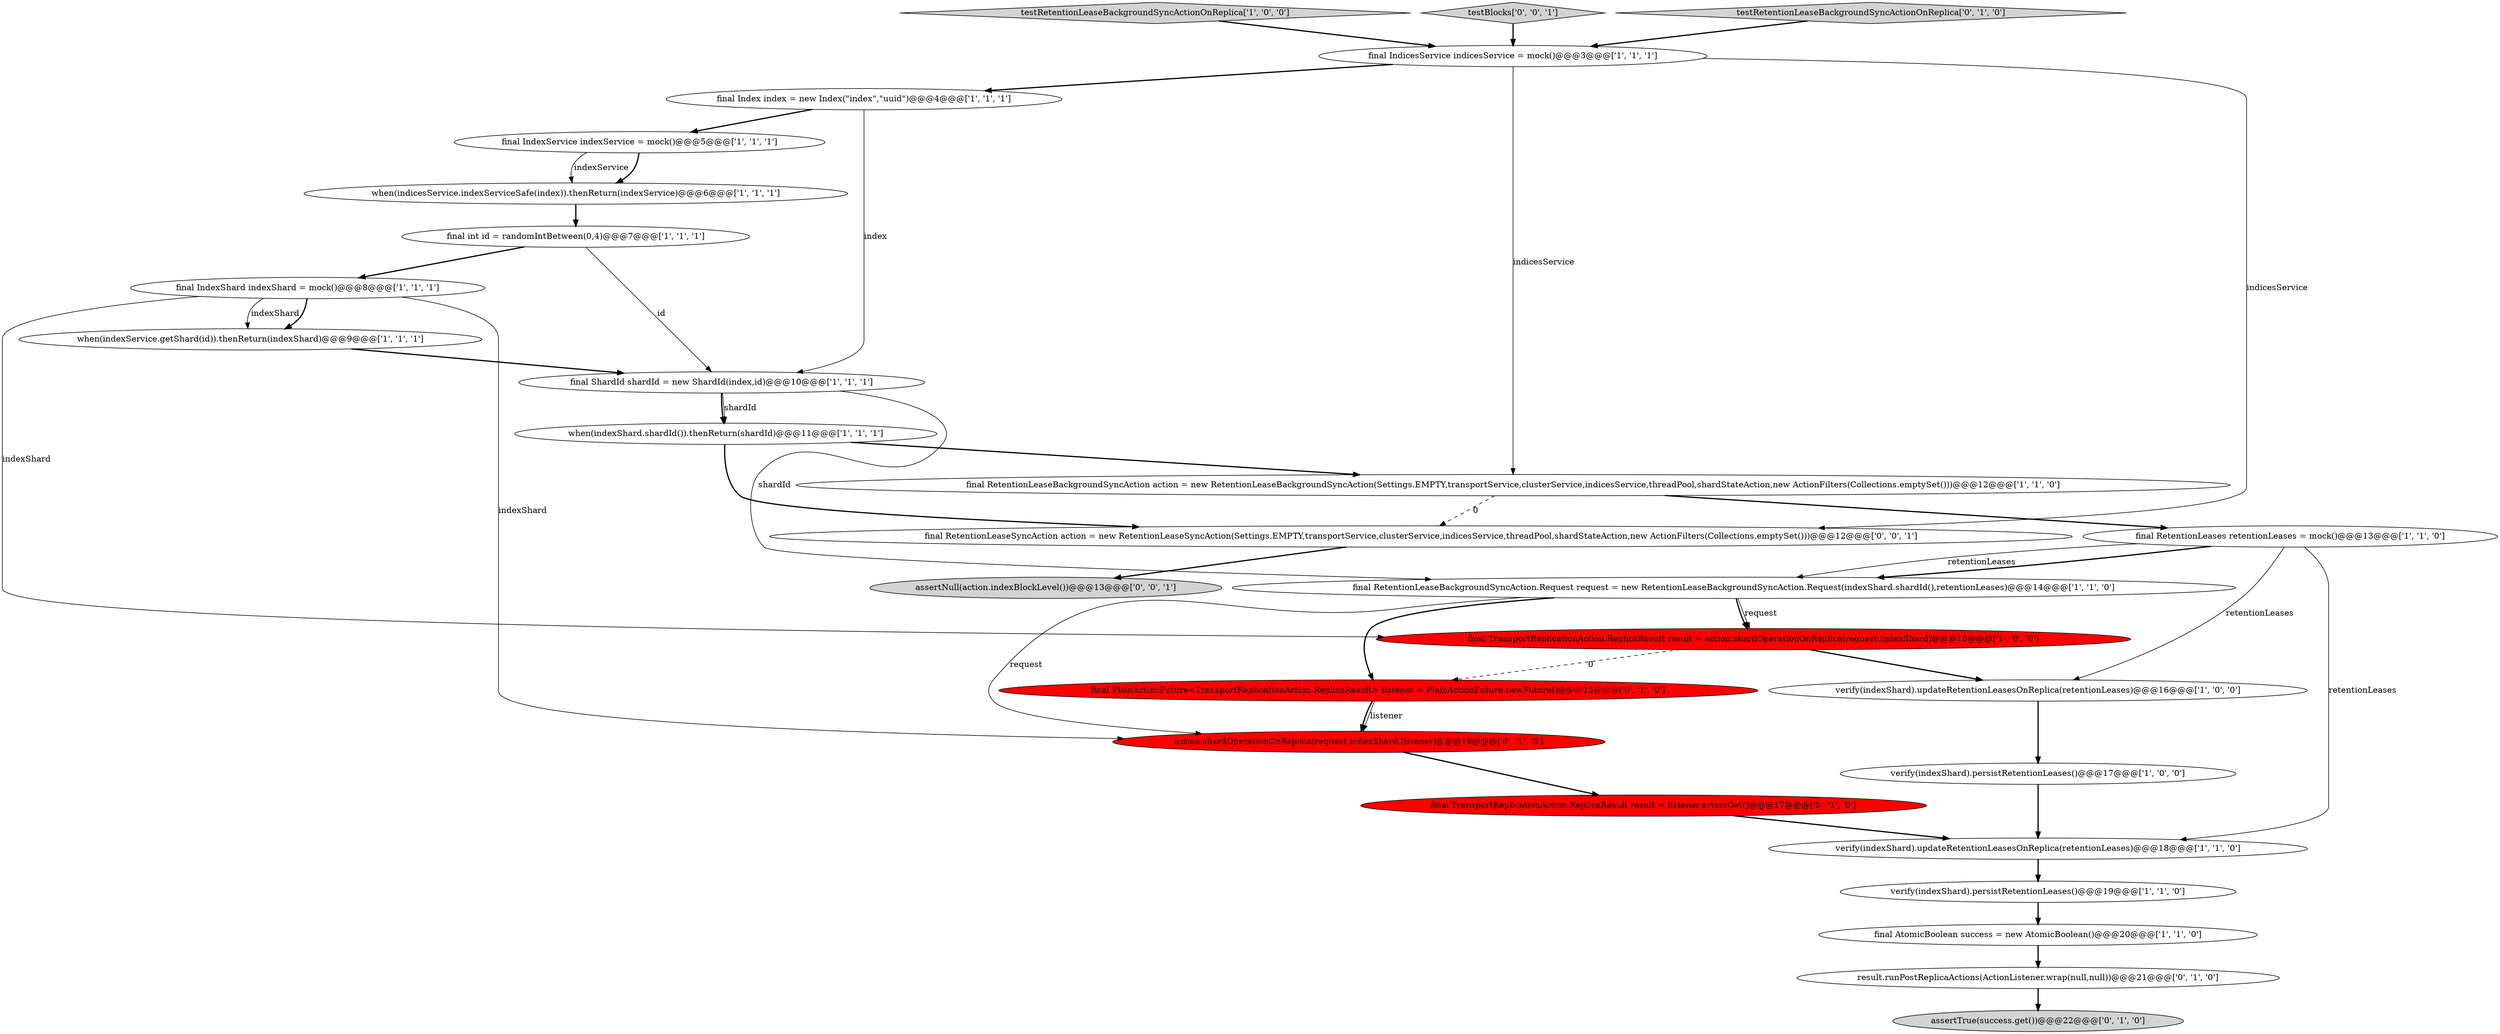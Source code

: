 digraph {
7 [style = filled, label = "final TransportReplicationAction.ReplicaResult result = action.shardOperationOnReplica(request,indexShard)@@@15@@@['1', '0', '0']", fillcolor = red, shape = ellipse image = "AAA1AAABBB1BBB"];
14 [style = filled, label = "final IndexService indexService = mock()@@@5@@@['1', '1', '1']", fillcolor = white, shape = ellipse image = "AAA0AAABBB1BBB"];
8 [style = filled, label = "testRetentionLeaseBackgroundSyncActionOnReplica['1', '0', '0']", fillcolor = lightgray, shape = diamond image = "AAA0AAABBB1BBB"];
23 [style = filled, label = "assertTrue(success.get())@@@22@@@['0', '1', '0']", fillcolor = lightgray, shape = ellipse image = "AAA0AAABBB2BBB"];
26 [style = filled, label = "assertNull(action.indexBlockLevel())@@@13@@@['0', '0', '1']", fillcolor = lightgray, shape = ellipse image = "AAA0AAABBB3BBB"];
4 [style = filled, label = "verify(indexShard).persistRetentionLeases()@@@19@@@['1', '1', '0']", fillcolor = white, shape = ellipse image = "AAA0AAABBB1BBB"];
6 [style = filled, label = "final AtomicBoolean success = new AtomicBoolean()@@@20@@@['1', '1', '0']", fillcolor = white, shape = ellipse image = "AAA0AAABBB1BBB"];
19 [style = filled, label = "action.shardOperationOnReplica(request,indexShard,listener)@@@16@@@['0', '1', '0']", fillcolor = red, shape = ellipse image = "AAA1AAABBB2BBB"];
3 [style = filled, label = "final ShardId shardId = new ShardId(index,id)@@@10@@@['1', '1', '1']", fillcolor = white, shape = ellipse image = "AAA0AAABBB1BBB"];
11 [style = filled, label = "verify(indexShard).persistRetentionLeases()@@@17@@@['1', '0', '0']", fillcolor = white, shape = ellipse image = "AAA0AAABBB1BBB"];
16 [style = filled, label = "final Index index = new Index(\"index\",\"uuid\")@@@4@@@['1', '1', '1']", fillcolor = white, shape = ellipse image = "AAA0AAABBB1BBB"];
2 [style = filled, label = "final RetentionLeases retentionLeases = mock()@@@13@@@['1', '1', '0']", fillcolor = white, shape = ellipse image = "AAA0AAABBB1BBB"];
20 [style = filled, label = "final TransportReplicationAction.ReplicaResult result = listener.actionGet()@@@17@@@['0', '1', '0']", fillcolor = red, shape = ellipse image = "AAA1AAABBB2BBB"];
25 [style = filled, label = "final RetentionLeaseSyncAction action = new RetentionLeaseSyncAction(Settings.EMPTY,transportService,clusterService,indicesService,threadPool,shardStateAction,new ActionFilters(Collections.emptySet()))@@@12@@@['0', '0', '1']", fillcolor = white, shape = ellipse image = "AAA0AAABBB3BBB"];
13 [style = filled, label = "when(indexService.getShard(id)).thenReturn(indexShard)@@@9@@@['1', '1', '1']", fillcolor = white, shape = ellipse image = "AAA0AAABBB1BBB"];
27 [style = filled, label = "testBlocks['0', '0', '1']", fillcolor = lightgray, shape = diamond image = "AAA0AAABBB3BBB"];
18 [style = filled, label = "final IndexShard indexShard = mock()@@@8@@@['1', '1', '1']", fillcolor = white, shape = ellipse image = "AAA0AAABBB1BBB"];
10 [style = filled, label = "when(indicesService.indexServiceSafe(index)).thenReturn(indexService)@@@6@@@['1', '1', '1']", fillcolor = white, shape = ellipse image = "AAA0AAABBB1BBB"];
15 [style = filled, label = "when(indexShard.shardId()).thenReturn(shardId)@@@11@@@['1', '1', '1']", fillcolor = white, shape = ellipse image = "AAA0AAABBB1BBB"];
1 [style = filled, label = "verify(indexShard).updateRetentionLeasesOnReplica(retentionLeases)@@@18@@@['1', '1', '0']", fillcolor = white, shape = ellipse image = "AAA0AAABBB1BBB"];
12 [style = filled, label = "final RetentionLeaseBackgroundSyncAction.Request request = new RetentionLeaseBackgroundSyncAction.Request(indexShard.shardId(),retentionLeases)@@@14@@@['1', '1', '0']", fillcolor = white, shape = ellipse image = "AAA0AAABBB1BBB"];
5 [style = filled, label = "final int id = randomIntBetween(0,4)@@@7@@@['1', '1', '1']", fillcolor = white, shape = ellipse image = "AAA0AAABBB1BBB"];
24 [style = filled, label = "final PlainActionFuture<TransportReplicationAction.ReplicaResult> listener = PlainActionFuture.newFuture()@@@15@@@['0', '1', '0']", fillcolor = red, shape = ellipse image = "AAA1AAABBB2BBB"];
0 [style = filled, label = "final RetentionLeaseBackgroundSyncAction action = new RetentionLeaseBackgroundSyncAction(Settings.EMPTY,transportService,clusterService,indicesService,threadPool,shardStateAction,new ActionFilters(Collections.emptySet()))@@@12@@@['1', '1', '0']", fillcolor = white, shape = ellipse image = "AAA0AAABBB1BBB"];
21 [style = filled, label = "result.runPostReplicaActions(ActionListener.wrap(null,null))@@@21@@@['0', '1', '0']", fillcolor = white, shape = ellipse image = "AAA0AAABBB2BBB"];
22 [style = filled, label = "testRetentionLeaseBackgroundSyncActionOnReplica['0', '1', '0']", fillcolor = lightgray, shape = diamond image = "AAA0AAABBB2BBB"];
17 [style = filled, label = "verify(indexShard).updateRetentionLeasesOnReplica(retentionLeases)@@@16@@@['1', '0', '0']", fillcolor = white, shape = ellipse image = "AAA0AAABBB1BBB"];
9 [style = filled, label = "final IndicesService indicesService = mock()@@@3@@@['1', '1', '1']", fillcolor = white, shape = ellipse image = "AAA0AAABBB1BBB"];
1->4 [style = bold, label=""];
18->7 [style = solid, label="indexShard"];
7->17 [style = bold, label=""];
24->19 [style = bold, label=""];
16->3 [style = solid, label="index"];
12->19 [style = solid, label="request"];
11->1 [style = bold, label=""];
4->6 [style = bold, label=""];
15->25 [style = bold, label=""];
6->21 [style = bold, label=""];
19->20 [style = bold, label=""];
0->2 [style = bold, label=""];
22->9 [style = bold, label=""];
27->9 [style = bold, label=""];
18->13 [style = solid, label="indexShard"];
14->10 [style = bold, label=""];
3->15 [style = bold, label=""];
5->18 [style = bold, label=""];
12->24 [style = bold, label=""];
20->1 [style = bold, label=""];
2->12 [style = solid, label="retentionLeases"];
12->7 [style = bold, label=""];
9->16 [style = bold, label=""];
2->12 [style = bold, label=""];
9->0 [style = solid, label="indicesService"];
18->19 [style = solid, label="indexShard"];
14->10 [style = solid, label="indexService"];
9->25 [style = solid, label="indicesService"];
10->5 [style = bold, label=""];
3->15 [style = solid, label="shardId"];
13->3 [style = bold, label=""];
0->25 [style = dashed, label="0"];
7->24 [style = dashed, label="0"];
15->0 [style = bold, label=""];
2->17 [style = solid, label="retentionLeases"];
12->7 [style = solid, label="request"];
25->26 [style = bold, label=""];
8->9 [style = bold, label=""];
18->13 [style = bold, label=""];
16->14 [style = bold, label=""];
24->19 [style = solid, label="listener"];
21->23 [style = bold, label=""];
3->12 [style = solid, label="shardId"];
2->1 [style = solid, label="retentionLeases"];
5->3 [style = solid, label="id"];
17->11 [style = bold, label=""];
}
